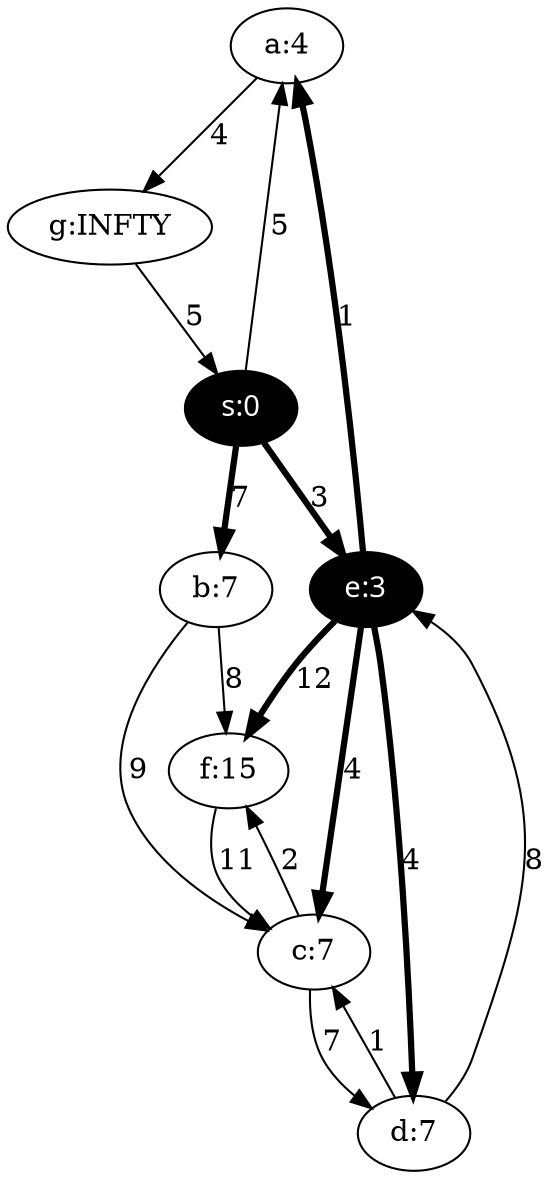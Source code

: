 Digraph {
a [ label="a:4" ];
b [ label="b:7" ];
c [ label="c:7" ];
d [ label="d:7" ];
e [ label="e:3" fontcolor=white style=filled fontname="time-bold" fillcolor=black ];
f [ label="f:15" ];
g [ label="g:INFTY" ];
s [ label="s:0" fontcolor=white style=filled fontname="time-bold" fillcolor=black ];
a->g[label="4", penwidth=1];
b->c[label="9", penwidth=1];
b->f[label="8", penwidth=1];
c->d[label="7", penwidth=1];
c->f[label="2", penwidth=1];
d->e[label="8", penwidth=1];
d->c[label="1", penwidth=1];
e->a[label="1", penwidth=3];
e->c[label="4", penwidth=3];
e->d[label="4", penwidth=3];
e->f[label="12", penwidth=3];
f->c[label="11", penwidth=1];
g->s[label="5", penwidth=1];
s->a[label="5", penwidth=1];
s->b[label="7", penwidth=3];
s->e[label="3", penwidth=3];
}